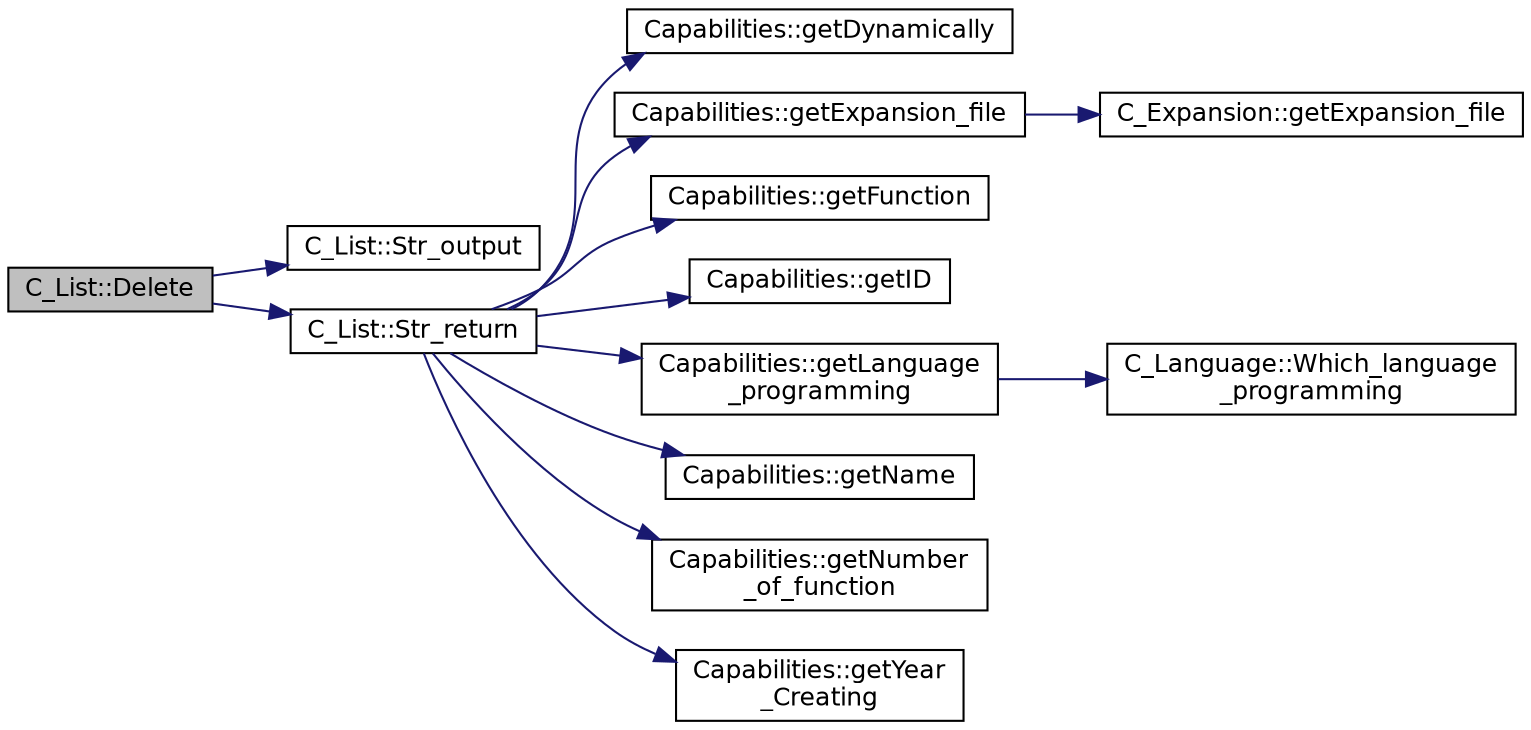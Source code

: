 digraph "C_List::Delete"
{
 // LATEX_PDF_SIZE
  edge [fontname="Helvetica",fontsize="12",labelfontname="Helvetica",labelfontsize="12"];
  node [fontname="Helvetica",fontsize="12",shape=record];
  rankdir="LR";
  Node1 [label="C_List::Delete",height=0.2,width=0.4,color="black", fillcolor="grey75", style="filled", fontcolor="black",tooltip="Оголошення методу видалення елементу з масиву"];
  Node1 -> Node2 [color="midnightblue",fontsize="12",style="solid",fontname="Helvetica"];
  Node2 [label="C_List::Str_output",height=0.2,width=0.4,color="black", fillcolor="white", style="filled",URL="$class_c___list.html#ad8631cdd73743dfabed36452e3945571",tooltip="Оголошення методу виведення на екран одного єлементу"];
  Node1 -> Node3 [color="midnightblue",fontsize="12",style="solid",fontname="Helvetica"];
  Node3 [label="C_List::Str_return",height=0.2,width=0.4,color="black", fillcolor="white", style="filled",URL="$class_c___list.html#aaf80c9d851abe6c47ae5038495d10582",tooltip="Оголошення методу зчитування інформації з обьекту та перетворення її в потік"];
  Node3 -> Node4 [color="midnightblue",fontsize="12",style="solid",fontname="Helvetica"];
  Node4 [label="Capabilities::getDynamically",height=0.2,width=0.4,color="black", fillcolor="white", style="filled",URL="$class_capabilities.html#a2812145051c4f18ac491a23325718572",tooltip=" "];
  Node3 -> Node5 [color="midnightblue",fontsize="12",style="solid",fontname="Helvetica"];
  Node5 [label="Capabilities::getExpansion_file",height=0.2,width=0.4,color="black", fillcolor="white", style="filled",URL="$class_capabilities.html#a644f9f79ce52b281f5238e6f3a6cc723",tooltip=" "];
  Node5 -> Node6 [color="midnightblue",fontsize="12",style="solid",fontname="Helvetica"];
  Node6 [label="C_Expansion::getExpansion_file",height=0.2,width=0.4,color="black", fillcolor="white", style="filled",URL="$class_c___expansion.html#a17b12fda0638be269c0cc4ed77241a0e",tooltip=" "];
  Node3 -> Node7 [color="midnightblue",fontsize="12",style="solid",fontname="Helvetica"];
  Node7 [label="Capabilities::getFunction",height=0.2,width=0.4,color="black", fillcolor="white", style="filled",URL="$class_capabilities.html#ac9c35b051c2c9b7ac13f5bd26fa20287",tooltip=" "];
  Node3 -> Node8 [color="midnightblue",fontsize="12",style="solid",fontname="Helvetica"];
  Node8 [label="Capabilities::getID",height=0.2,width=0.4,color="black", fillcolor="white", style="filled",URL="$class_capabilities.html#ae6b8df73f7541c6aec415a1349d81609",tooltip=" "];
  Node3 -> Node9 [color="midnightblue",fontsize="12",style="solid",fontname="Helvetica"];
  Node9 [label="Capabilities::getLanguage\l_programming",height=0.2,width=0.4,color="black", fillcolor="white", style="filled",URL="$class_capabilities.html#a9f1242d32005ba185d59cd2546d4a81d",tooltip=" "];
  Node9 -> Node10 [color="midnightblue",fontsize="12",style="solid",fontname="Helvetica"];
  Node10 [label="C_Language::Which_language\l_programming",height=0.2,width=0.4,color="black", fillcolor="white", style="filled",URL="$class_c___language.html#a50653a73bc6123571199497cc099e93e",tooltip=" "];
  Node3 -> Node11 [color="midnightblue",fontsize="12",style="solid",fontname="Helvetica"];
  Node11 [label="Capabilities::getName",height=0.2,width=0.4,color="black", fillcolor="white", style="filled",URL="$class_capabilities.html#a60cb2f5c33f97d3143b5607645bad3bc",tooltip=" "];
  Node3 -> Node12 [color="midnightblue",fontsize="12",style="solid",fontname="Helvetica"];
  Node12 [label="Capabilities::getNumber\l_of_function",height=0.2,width=0.4,color="black", fillcolor="white", style="filled",URL="$class_capabilities.html#a7e0096c00d744ebe113ad43a6c1b7192",tooltip=" "];
  Node3 -> Node13 [color="midnightblue",fontsize="12",style="solid",fontname="Helvetica"];
  Node13 [label="Capabilities::getYear\l_Creating",height=0.2,width=0.4,color="black", fillcolor="white", style="filled",URL="$class_capabilities.html#ab419499872636174b58e7aec4fc83c2e",tooltip=" "];
}
